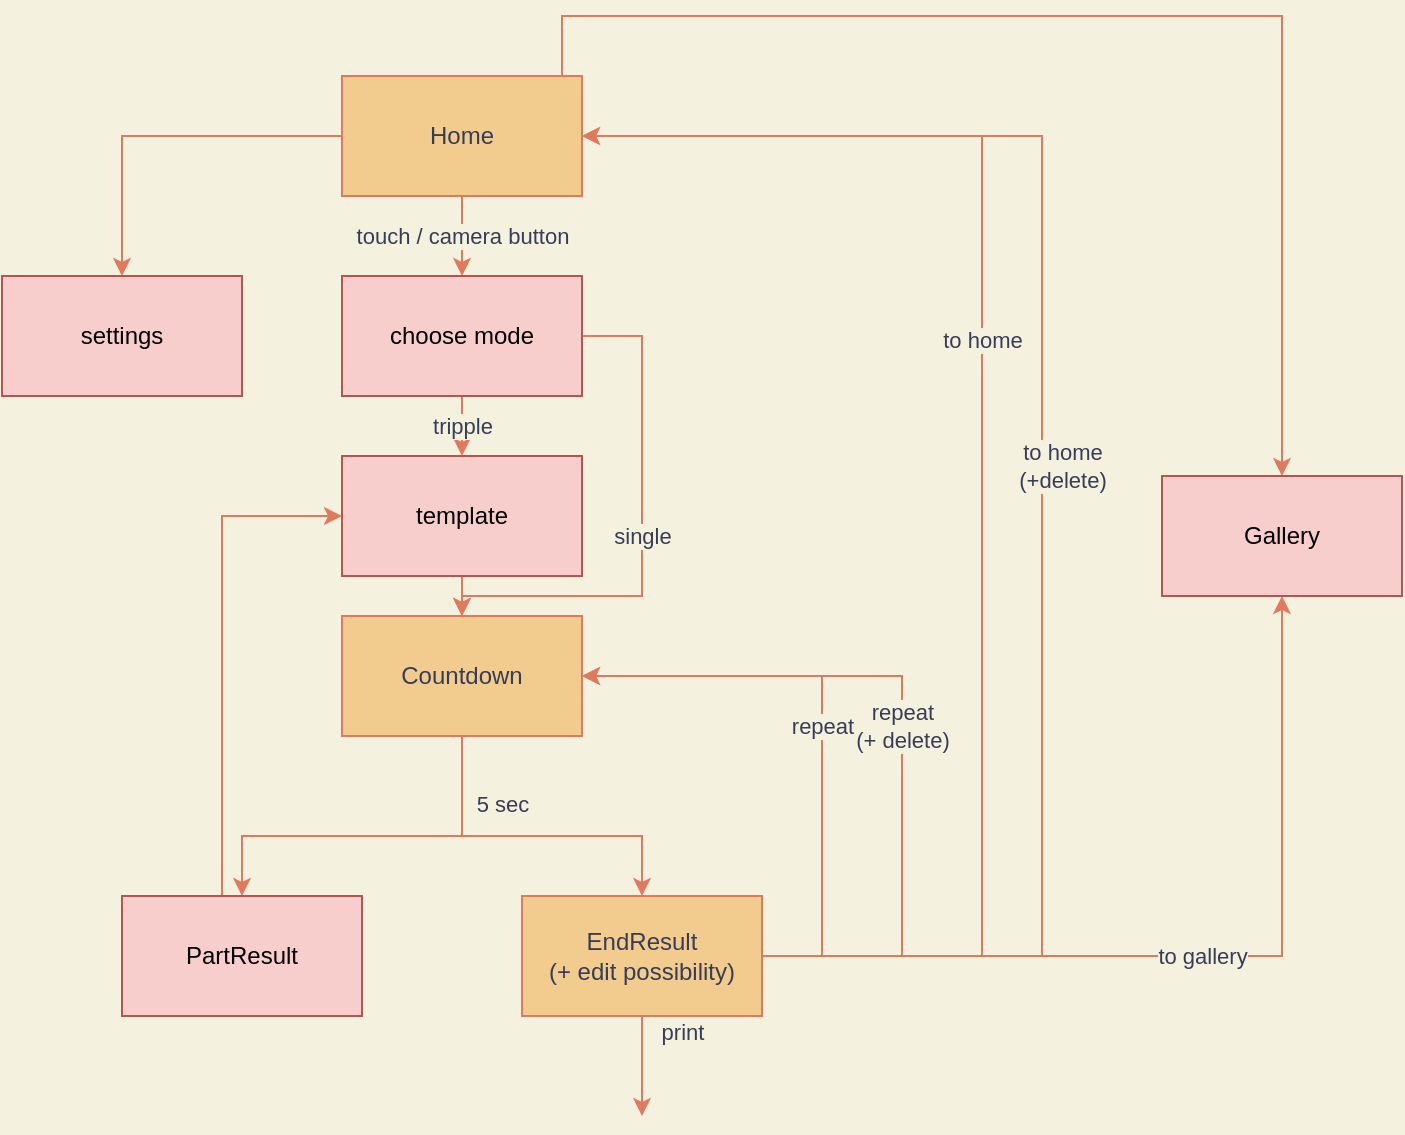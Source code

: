 <mxfile version="15.5.4" type="embed"><diagram id="23iRSUPoRavnBvh4doch" name="Page-1"><mxGraphModel dx="1587" dy="850" grid="1" gridSize="10" guides="1" tooltips="1" connect="1" arrows="1" fold="1" page="1" pageScale="1" pageWidth="827" pageHeight="1169" background="#F4F1DE" math="0" shadow="0"><root><mxCell id="0"/><mxCell id="1" parent="0"/><mxCell id="26" value="touch / camera button" style="edgeStyle=orthogonalEdgeStyle;rounded=0;orthogonalLoop=1;jettySize=auto;html=1;entryX=0.5;entryY=0;entryDx=0;entryDy=0;labelBackgroundColor=#F4F1DE;strokeColor=#E07A5F;fontColor=#393C56;" parent="1" source="24" target="38" edge="1"><mxGeometry relative="1" as="geometry"/></mxCell><mxCell id="34" style="edgeStyle=orthogonalEdgeStyle;rounded=0;orthogonalLoop=1;jettySize=auto;html=1;entryX=0.5;entryY=0;entryDx=0;entryDy=0;labelBackgroundColor=#F4F1DE;strokeColor=#E07A5F;fontColor=#393C56;" parent="1" source="24" target="33" edge="1"><mxGeometry relative="1" as="geometry"><Array as="points"><mxPoint x="210" y="430"/><mxPoint x="570" y="430"/></Array></mxGeometry></mxCell><mxCell id="40" style="edgeStyle=orthogonalEdgeStyle;rounded=0;orthogonalLoop=1;jettySize=auto;html=1;entryX=0.5;entryY=0;entryDx=0;entryDy=0;labelBackgroundColor=#F4F1DE;strokeColor=#E07A5F;fontColor=#393C56;" parent="1" source="24" target="41" edge="1"><mxGeometry relative="1" as="geometry"><mxPoint x="70.0" y="550" as="targetPoint"/></mxGeometry></mxCell><mxCell id="24" value="Home" style="rounded=0;whiteSpace=wrap;html=1;fillColor=#F2CC8F;strokeColor=#E07A5F;fontColor=#393C56;" parent="1" vertex="1"><mxGeometry x="100" y="460" width="120" height="60" as="geometry"/></mxCell><mxCell id="29" value="5 sec" style="edgeStyle=orthogonalEdgeStyle;rounded=0;orthogonalLoop=1;jettySize=auto;html=1;labelBackgroundColor=#F4F1DE;strokeColor=#E07A5F;fontColor=#393C56;" parent="1" source="25" target="27" edge="1"><mxGeometry x="-0.6" y="20" relative="1" as="geometry"><Array as="points"><mxPoint x="160" y="840"/><mxPoint x="250" y="840"/></Array><mxPoint as="offset"/></mxGeometry></mxCell><mxCell id="48" style="edgeStyle=orthogonalEdgeStyle;rounded=0;orthogonalLoop=1;jettySize=auto;html=1;entryX=0.5;entryY=0;entryDx=0;entryDy=0;labelBackgroundColor=#F4F1DE;strokeColor=#E07A5F;fontColor=#393C56;" parent="1" source="25" target="47" edge="1"><mxGeometry relative="1" as="geometry"><Array as="points"><mxPoint x="160" y="840"/><mxPoint x="50" y="840"/></Array></mxGeometry></mxCell><mxCell id="25" value="Countdown" style="rounded=0;whiteSpace=wrap;html=1;fillColor=#F2CC8F;strokeColor=#E07A5F;fontColor=#393C56;" parent="1" vertex="1"><mxGeometry x="100" y="730" width="120" height="60" as="geometry"/></mxCell><mxCell id="30" value="print" style="edgeStyle=orthogonalEdgeStyle;rounded=0;orthogonalLoop=1;jettySize=auto;html=1;labelBackgroundColor=#F4F1DE;strokeColor=#E07A5F;fontColor=#393C56;" parent="1" source="27" edge="1"><mxGeometry x="-0.692" y="20" relative="1" as="geometry"><mxPoint x="250" y="980" as="targetPoint"/><Array as="points"><mxPoint x="250" y="950"/><mxPoint x="250" y="950"/></Array><mxPoint as="offset"/></mxGeometry></mxCell><mxCell id="31" value="to home" style="edgeStyle=orthogonalEdgeStyle;rounded=0;orthogonalLoop=1;jettySize=auto;html=1;entryX=1;entryY=0.5;entryDx=0;entryDy=0;labelBackgroundColor=#F4F1DE;strokeColor=#E07A5F;fontColor=#393C56;" parent="1" source="27" target="24" edge="1"><mxGeometry x="0.161" relative="1" as="geometry"><Array as="points"><mxPoint x="420" y="900"/><mxPoint x="420" y="490"/></Array><mxPoint as="offset"/></mxGeometry></mxCell><mxCell id="32" value="to home&lt;br&gt;(+delete)" style="edgeStyle=orthogonalEdgeStyle;rounded=0;orthogonalLoop=1;jettySize=auto;html=1;entryX=1;entryY=0.5;entryDx=0;entryDy=0;labelBackgroundColor=#F4F1DE;strokeColor=#E07A5F;fontColor=#393C56;" parent="1" source="27" target="24" edge="1"><mxGeometry x="-0.013" y="-10" relative="1" as="geometry"><mxPoint x="210" y="920" as="targetPoint"/><Array as="points"><mxPoint x="450" y="900"/><mxPoint x="450" y="490"/></Array><mxPoint as="offset"/></mxGeometry></mxCell><mxCell id="35" value="to gallery" style="edgeStyle=orthogonalEdgeStyle;rounded=0;orthogonalLoop=1;jettySize=auto;html=1;entryX=0.5;entryY=1;entryDx=0;entryDy=0;labelBackgroundColor=#F4F1DE;strokeColor=#E07A5F;fontColor=#393C56;" parent="1" source="27" target="33" edge="1"><mxGeometry relative="1" as="geometry"><Array as="points"><mxPoint x="210" y="900"/><mxPoint x="690" y="900"/></Array></mxGeometry></mxCell><mxCell id="36" value="repeat&lt;br&gt;(+ delete)" style="edgeStyle=orthogonalEdgeStyle;rounded=0;orthogonalLoop=1;jettySize=auto;html=1;entryX=1;entryY=0.5;entryDx=0;entryDy=0;labelBackgroundColor=#F4F1DE;strokeColor=#E07A5F;fontColor=#393C56;" parent="1" source="27" target="25" edge="1"><mxGeometry relative="1" as="geometry"><Array as="points"><mxPoint x="380" y="900"/><mxPoint x="380" y="760"/></Array></mxGeometry></mxCell><mxCell id="37" value="repeat" style="edgeStyle=orthogonalEdgeStyle;rounded=0;orthogonalLoop=1;jettySize=auto;html=1;entryX=1;entryY=0.5;entryDx=0;entryDy=0;labelBackgroundColor=#F4F1DE;strokeColor=#E07A5F;fontColor=#393C56;" parent="1" source="27" target="25" edge="1"><mxGeometry relative="1" as="geometry"><Array as="points"><mxPoint x="340" y="900"/><mxPoint x="340" y="760"/></Array></mxGeometry></mxCell><mxCell id="27" value="EndResult&lt;br&gt;(+ edit possibility)" style="rounded=0;whiteSpace=wrap;html=1;fillColor=#F2CC8F;strokeColor=#E07A5F;fontColor=#393C56;" parent="1" vertex="1"><mxGeometry x="190" y="870" width="120" height="60" as="geometry"/></mxCell><mxCell id="33" value="Gallery" style="rounded=0;whiteSpace=wrap;html=1;fillColor=#f8cecc;strokeColor=#b85450;" parent="1" vertex="1"><mxGeometry x="510" y="660" width="120" height="60" as="geometry"/></mxCell><mxCell id="51" value="tripple" style="edgeStyle=orthogonalEdgeStyle;rounded=0;orthogonalLoop=1;jettySize=auto;html=1;labelBackgroundColor=#F4F1DE;strokeColor=#E07A5F;fontColor=#393C56;" parent="1" source="38" target="44" edge="1"><mxGeometry relative="1" as="geometry"/></mxCell><mxCell id="53" value="single" style="edgeStyle=orthogonalEdgeStyle;rounded=0;orthogonalLoop=1;jettySize=auto;html=1;entryX=0.5;entryY=0;entryDx=0;entryDy=0;labelBackgroundColor=#F4F1DE;strokeColor=#E07A5F;fontColor=#393C56;" parent="1" source="38" target="25" edge="1"><mxGeometry relative="1" as="geometry"><Array as="points"><mxPoint x="250" y="590"/><mxPoint x="250" y="720"/><mxPoint x="160" y="720"/></Array></mxGeometry></mxCell><mxCell id="38" value="choose mode" style="rounded=0;whiteSpace=wrap;html=1;fillColor=#f8cecc;strokeColor=#b85450;" parent="1" vertex="1"><mxGeometry x="100" y="560" width="120" height="60" as="geometry"/></mxCell><mxCell id="41" value="settings" style="rounded=0;whiteSpace=wrap;html=1;fillColor=#f8cecc;strokeColor=#b85450;" parent="1" vertex="1"><mxGeometry x="-70" y="560" width="120" height="60" as="geometry"/></mxCell><mxCell id="52" value="" style="edgeStyle=orthogonalEdgeStyle;rounded=0;orthogonalLoop=1;jettySize=auto;html=1;labelBackgroundColor=#F4F1DE;strokeColor=#E07A5F;fontColor=#393C56;" parent="1" source="44" target="25" edge="1"><mxGeometry relative="1" as="geometry"/></mxCell><mxCell id="44" value="template" style="rounded=0;whiteSpace=wrap;html=1;fillColor=#f8cecc;strokeColor=#b85450;" parent="1" vertex="1"><mxGeometry x="100" y="650" width="120" height="60" as="geometry"/></mxCell><mxCell id="49" style="edgeStyle=orthogonalEdgeStyle;rounded=0;orthogonalLoop=1;jettySize=auto;html=1;entryX=0;entryY=0.5;entryDx=0;entryDy=0;labelBackgroundColor=#F4F1DE;strokeColor=#E07A5F;fontColor=#393C56;" parent="1" source="47" target="44" edge="1"><mxGeometry relative="1" as="geometry"><Array as="points"><mxPoint x="40" y="790"/><mxPoint x="40" y="680"/></Array></mxGeometry></mxCell><mxCell id="47" value="PartResult" style="rounded=0;whiteSpace=wrap;html=1;fillColor=#f8cecc;strokeColor=#b85450;" parent="1" vertex="1"><mxGeometry x="-10" y="870" width="120" height="60" as="geometry"/></mxCell></root></mxGraphModel></diagram></mxfile>